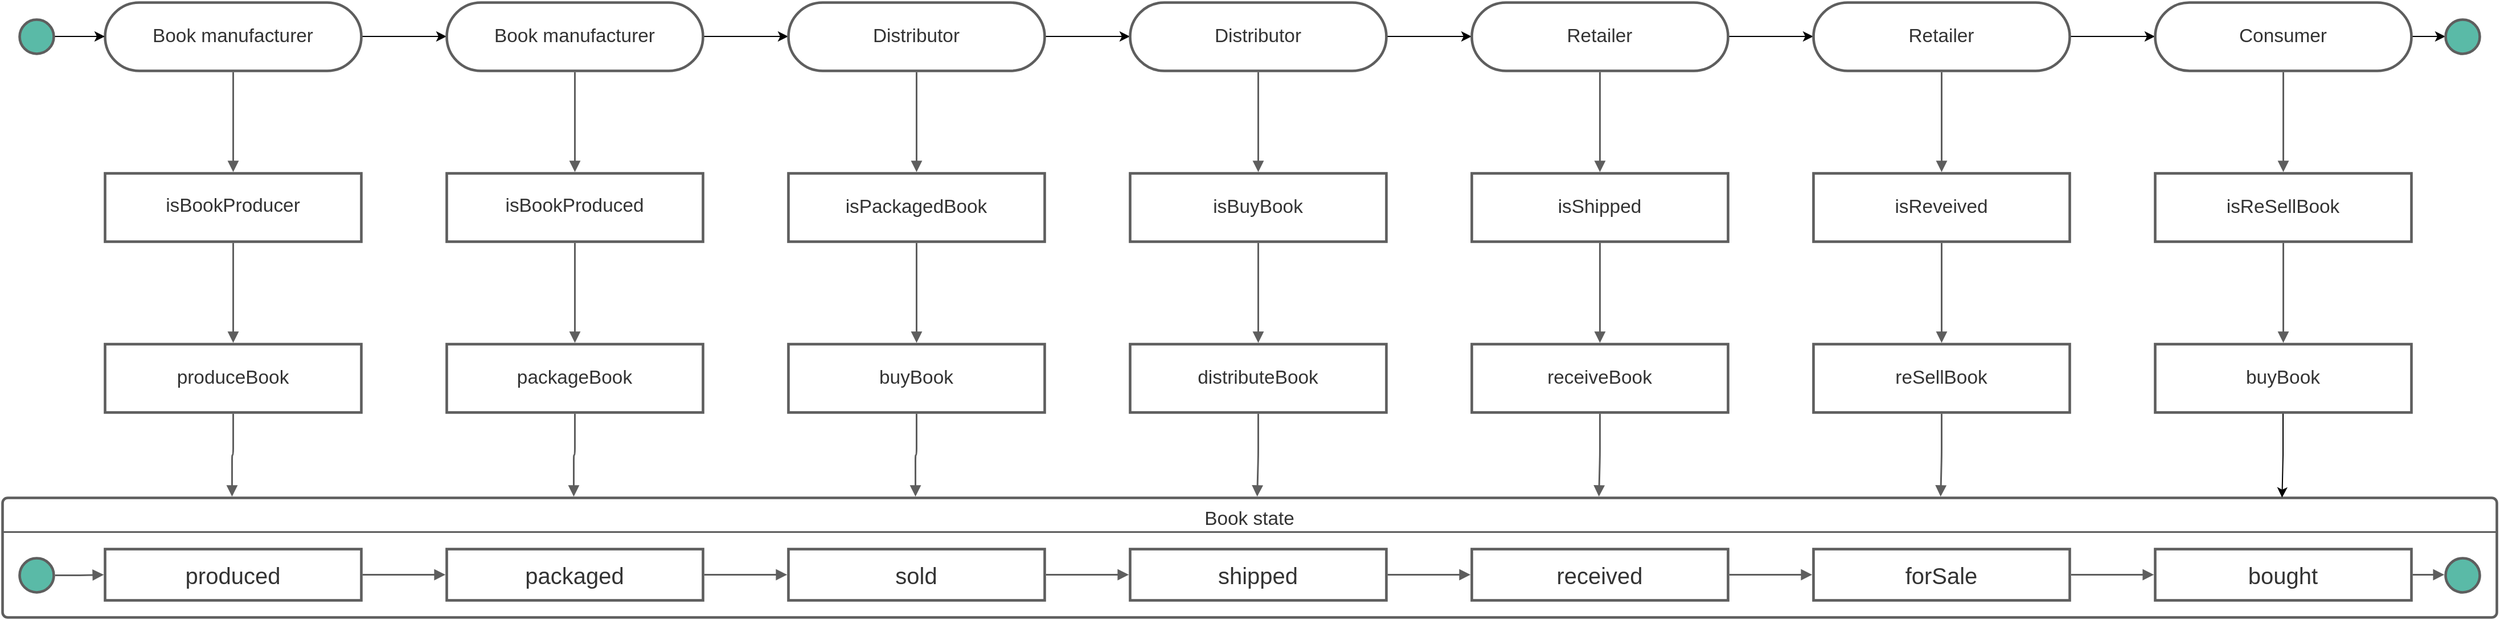 <mxfile version="14.7.1" type="github">
  <diagram id="FWmEzyCMY0fZnYfXGYok" name="Page-1">
    <mxGraphModel dx="1395" dy="818" grid="1" gridSize="10" guides="1" tooltips="1" connect="1" arrows="1" fold="1" page="1" pageScale="1" pageWidth="827" pageHeight="1169" math="0" shadow="0">
      <root>
        <mxCell id="0" />
        <mxCell id="1" parent="0" />
        <UserObject label="Book state" lucidchartObjectId="K5jGwXMO4PvO" id="boAEdE-JccPj-txA5l18-1">
          <mxCell style="html=1;overflow=block;blockSpacing=1;whiteSpace=wrap;;whiteSpace=wrap;fontSize=16.7;fontColor=#333333;spacing=9;verticalAlign=top;strokeColor=#5e5e5e;strokeOpacity=100;rounded=1;absoluteArcSize=1;arcSize=9;strokeWidth=2.3;" vertex="1" parent="1">
            <mxGeometry x="60" y="750" width="2190" height="105" as="geometry" />
          </mxCell>
        </UserObject>
        <UserObject label="" lucidchartObjectId="m_jGvNMekhGt" id="boAEdE-JccPj-txA5l18-2">
          <mxCell style="html=1;overflow=block;blockSpacing=1;whiteSpace=wrap;ellipse;whiteSpace=wrap;fontSize=13;spacing=3.8;strokeColor=#5e5e5e;strokeOpacity=100;fillOpacity=100;rounded=1;absoluteArcSize=1;arcSize=9;fillColor=#5abaa7;strokeWidth=2.3;" vertex="1" parent="1">
            <mxGeometry x="75" y="803" width="30" height="30" as="geometry" />
          </mxCell>
        </UserObject>
        <UserObject label="produced" lucidchartObjectId="J.jGgnj9rV2N" id="boAEdE-JccPj-txA5l18-3">
          <mxCell style="html=1;overflow=block;blockSpacing=1;whiteSpace=wrap;;whiteSpace=wrap;fontSize=20;fontColor=#333333;spacing=9;strokeColor=#5e5e5e;strokeOpacity=100;strokeWidth=2.3;" vertex="1" parent="1">
            <mxGeometry x="150" y="795" width="225" height="45" as="geometry" />
          </mxCell>
        </UserObject>
        <UserObject label="&lt;div style=&quot;display: flex; justify-content: center; text-align: center; align-items: baseline; font-size: 0; line-height: 1.25;margin-top: -2px;&quot;&gt;&lt;span&gt;&lt;span style=&quot;font-size:16.7px;color:#333333;&quot;&gt;isBookProducer&lt;/span&gt;&lt;span style=&quot;font-size:16px;color:#000000;&quot;&gt; &lt;/span&gt;&lt;/span&gt;&lt;/div&gt;" lucidchartObjectId="hnkGeGnWvnpG" id="boAEdE-JccPj-txA5l18-4">
          <mxCell style="html=1;overflow=block;blockSpacing=1;whiteSpace=wrap;;whiteSpace=wrap;fontSize=13;spacing=9;strokeColor=#5e5e5e;strokeOpacity=100;strokeWidth=2.3;" vertex="1" parent="1">
            <mxGeometry x="150" y="465" width="225" height="60" as="geometry" />
          </mxCell>
        </UserObject>
        <mxCell id="boAEdE-JccPj-txA5l18-62" style="edgeStyle=orthogonalEdgeStyle;rounded=0;orthogonalLoop=1;jettySize=auto;html=1;exitX=1;exitY=0.5;exitDx=0;exitDy=0;entryX=0;entryY=0.5;entryDx=0;entryDy=0;" edge="1" parent="1" source="boAEdE-JccPj-txA5l18-5" target="boAEdE-JccPj-txA5l18-10">
          <mxGeometry relative="1" as="geometry" />
        </mxCell>
        <UserObject label="Book manufacturer" lucidchartObjectId="nokGZNp9Nwds" id="boAEdE-JccPj-txA5l18-5">
          <mxCell style="html=1;overflow=block;blockSpacing=1;whiteSpace=wrap;rounded=1;arcSize=50;whiteSpace=wrap;fontSize=16.7;fontColor=#333333;spacing=3.8;strokeColor=#5e5e5e;strokeOpacity=100;strokeWidth=2.3;" vertex="1" parent="1">
            <mxGeometry x="150" y="315" width="225" height="60" as="geometry" />
          </mxCell>
        </UserObject>
        <UserObject label="produceBook" lucidchartObjectId="HukGbOzkqn.p" id="boAEdE-JccPj-txA5l18-6">
          <mxCell style="html=1;overflow=block;blockSpacing=1;whiteSpace=wrap;;whiteSpace=wrap;fontSize=16.7;fontColor=#333333;spacing=9;strokeColor=#5e5e5e;strokeOpacity=100;strokeWidth=2.3;" vertex="1" parent="1">
            <mxGeometry x="150" y="615" width="225" height="60" as="geometry" />
          </mxCell>
        </UserObject>
        <UserObject label="packaged" lucidchartObjectId="LwkGQvIahvyO" id="boAEdE-JccPj-txA5l18-7">
          <mxCell style="html=1;overflow=block;blockSpacing=1;whiteSpace=wrap;;whiteSpace=wrap;fontSize=20;fontColor=#333333;spacing=9;strokeColor=#5e5e5e;strokeOpacity=100;strokeWidth=2.3;" vertex="1" parent="1">
            <mxGeometry x="450" y="795" width="225" height="45" as="geometry" />
          </mxCell>
        </UserObject>
        <UserObject label="sold" lucidchartObjectId="JxkGKpGmBGLL" id="boAEdE-JccPj-txA5l18-8">
          <mxCell style="html=1;overflow=block;blockSpacing=1;whiteSpace=wrap;;whiteSpace=wrap;fontSize=20;fontColor=#333333;spacing=9;strokeColor=#5e5e5e;strokeOpacity=100;strokeWidth=2.3;" vertex="1" parent="1">
            <mxGeometry x="750" y="795" width="225" height="45" as="geometry" />
          </mxCell>
        </UserObject>
        <UserObject label="shipped" lucidchartObjectId="JxkGT6dxR3fS" id="boAEdE-JccPj-txA5l18-9">
          <mxCell style="html=1;overflow=block;blockSpacing=1;whiteSpace=wrap;;whiteSpace=wrap;fontSize=20;fontColor=#333333;spacing=9;strokeColor=#5e5e5e;strokeOpacity=100;strokeWidth=2.3;" vertex="1" parent="1">
            <mxGeometry x="1050" y="795" width="225" height="45" as="geometry" />
          </mxCell>
        </UserObject>
        <mxCell id="boAEdE-JccPj-txA5l18-63" style="edgeStyle=orthogonalEdgeStyle;rounded=0;orthogonalLoop=1;jettySize=auto;html=1;exitX=1;exitY=0.5;exitDx=0;exitDy=0;entryX=0;entryY=0.5;entryDx=0;entryDy=0;" edge="1" parent="1" source="boAEdE-JccPj-txA5l18-10" target="boAEdE-JccPj-txA5l18-13">
          <mxGeometry relative="1" as="geometry" />
        </mxCell>
        <UserObject label="Book manufacturer" lucidchartObjectId="zzkGGUcRtrgm" id="boAEdE-JccPj-txA5l18-10">
          <mxCell style="html=1;overflow=block;blockSpacing=1;whiteSpace=wrap;rounded=1;arcSize=50;whiteSpace=wrap;fontSize=16.7;fontColor=#333333;spacing=3.8;strokeColor=#5e5e5e;strokeOpacity=100;strokeWidth=2.3;" vertex="1" parent="1">
            <mxGeometry x="450" y="315" width="225" height="60" as="geometry" />
          </mxCell>
        </UserObject>
        <UserObject label="&lt;div style=&quot;display: flex; justify-content: center; text-align: center; align-items: baseline; font-size: 0; line-height: 1.25;margin-top: -2px;&quot;&gt;&lt;span&gt;&lt;span style=&quot;font-size:16.7px;color:#333333;&quot;&gt;isBookProduced&lt;/span&gt;&lt;span style=&quot;font-size:16px;color:#000000;&quot;&gt; &lt;/span&gt;&lt;/span&gt;&lt;/div&gt;" lucidchartObjectId="GzkG28VP0RqX" id="boAEdE-JccPj-txA5l18-11">
          <mxCell style="html=1;overflow=block;blockSpacing=1;whiteSpace=wrap;;whiteSpace=wrap;fontSize=13;spacing=9;strokeColor=#5e5e5e;strokeOpacity=100;strokeWidth=2.3;" vertex="1" parent="1">
            <mxGeometry x="450" y="465" width="225" height="60" as="geometry" />
          </mxCell>
        </UserObject>
        <UserObject label="packageBook" lucidchartObjectId="3zkGmV~wDMCv" id="boAEdE-JccPj-txA5l18-12">
          <mxCell style="html=1;overflow=block;blockSpacing=1;whiteSpace=wrap;;whiteSpace=wrap;fontSize=16.7;fontColor=#333333;spacing=9;strokeColor=#5e5e5e;strokeOpacity=100;strokeWidth=2.3;" vertex="1" parent="1">
            <mxGeometry x="450" y="615" width="225" height="60" as="geometry" />
          </mxCell>
        </UserObject>
        <mxCell id="boAEdE-JccPj-txA5l18-64" style="edgeStyle=orthogonalEdgeStyle;rounded=0;orthogonalLoop=1;jettySize=auto;html=1;exitX=1;exitY=0.5;exitDx=0;exitDy=0;entryX=0;entryY=0.5;entryDx=0;entryDy=0;" edge="1" parent="1" source="boAEdE-JccPj-txA5l18-13" target="boAEdE-JccPj-txA5l18-16">
          <mxGeometry relative="1" as="geometry" />
        </mxCell>
        <UserObject label="Distributor" lucidchartObjectId="LDkGfhJtmkru" id="boAEdE-JccPj-txA5l18-13">
          <mxCell style="html=1;overflow=block;blockSpacing=1;whiteSpace=wrap;rounded=1;arcSize=50;whiteSpace=wrap;fontSize=16.7;fontColor=#333333;spacing=3.8;strokeColor=#5e5e5e;strokeOpacity=100;strokeWidth=2.3;" vertex="1" parent="1">
            <mxGeometry x="750" y="315" width="225" height="60" as="geometry" />
          </mxCell>
        </UserObject>
        <UserObject label="isPackagedBook" lucidchartObjectId="SDkGQAa3ZeP_" id="boAEdE-JccPj-txA5l18-14">
          <mxCell style="html=1;overflow=block;blockSpacing=1;whiteSpace=wrap;;whiteSpace=wrap;fontSize=16.7;fontColor=#333333;spacing=9;strokeColor=#5e5e5e;strokeOpacity=100;strokeWidth=2.3;" vertex="1" parent="1">
            <mxGeometry x="750" y="465" width="225" height="60" as="geometry" />
          </mxCell>
        </UserObject>
        <UserObject label="buyBook" lucidchartObjectId="YDkGu.NrcutJ" id="boAEdE-JccPj-txA5l18-15">
          <mxCell style="html=1;overflow=block;blockSpacing=1;whiteSpace=wrap;;whiteSpace=wrap;fontSize=16.7;fontColor=#333333;spacing=9;strokeColor=#5e5e5e;strokeOpacity=100;strokeWidth=2.3;" vertex="1" parent="1">
            <mxGeometry x="750" y="615" width="225" height="60" as="geometry" />
          </mxCell>
        </UserObject>
        <mxCell id="boAEdE-JccPj-txA5l18-65" style="edgeStyle=orthogonalEdgeStyle;rounded=0;orthogonalLoop=1;jettySize=auto;html=1;exitX=1;exitY=0.5;exitDx=0;exitDy=0;entryX=0;entryY=0.5;entryDx=0;entryDy=0;" edge="1" parent="1" source="boAEdE-JccPj-txA5l18-16" target="boAEdE-JccPj-txA5l18-19">
          <mxGeometry relative="1" as="geometry" />
        </mxCell>
        <UserObject label="Distributor" lucidchartObjectId="1FkGGZvb29RJ" id="boAEdE-JccPj-txA5l18-16">
          <mxCell style="html=1;overflow=block;blockSpacing=1;whiteSpace=wrap;rounded=1;arcSize=50;whiteSpace=wrap;fontSize=16.7;fontColor=#333333;spacing=3.8;strokeColor=#5e5e5e;strokeOpacity=100;strokeWidth=2.3;" vertex="1" parent="1">
            <mxGeometry x="1050" y="315" width="225" height="60" as="geometry" />
          </mxCell>
        </UserObject>
        <UserObject label="isBuyBook" lucidchartObjectId="~FkGUbTTgxlm" id="boAEdE-JccPj-txA5l18-17">
          <mxCell style="html=1;overflow=block;blockSpacing=1;whiteSpace=wrap;;whiteSpace=wrap;fontSize=16.7;fontColor=#333333;spacing=9;strokeColor=#5e5e5e;strokeOpacity=100;strokeWidth=2.3;" vertex="1" parent="1">
            <mxGeometry x="1050" y="465" width="225" height="60" as="geometry" />
          </mxCell>
        </UserObject>
        <UserObject label="distributeBook" lucidchartObjectId="fGkGsTFqHhkf" id="boAEdE-JccPj-txA5l18-18">
          <mxCell style="html=1;overflow=block;blockSpacing=1;whiteSpace=wrap;;whiteSpace=wrap;fontSize=16.7;fontColor=#333333;spacing=9;strokeColor=#5e5e5e;strokeOpacity=100;strokeWidth=2.3;" vertex="1" parent="1">
            <mxGeometry x="1050" y="615" width="225" height="60" as="geometry" />
          </mxCell>
        </UserObject>
        <mxCell id="boAEdE-JccPj-txA5l18-66" style="edgeStyle=orthogonalEdgeStyle;rounded=0;orthogonalLoop=1;jettySize=auto;html=1;exitX=1;exitY=0.5;exitDx=0;exitDy=0;entryX=0;entryY=0.5;entryDx=0;entryDy=0;" edge="1" parent="1" source="boAEdE-JccPj-txA5l18-19" target="boAEdE-JccPj-txA5l18-23">
          <mxGeometry relative="1" as="geometry" />
        </mxCell>
        <UserObject label="Retailer" lucidchartObjectId="7PkGmHpAB.Fg" id="boAEdE-JccPj-txA5l18-19">
          <mxCell style="html=1;overflow=block;blockSpacing=1;whiteSpace=wrap;rounded=1;arcSize=50;whiteSpace=wrap;fontSize=16.7;fontColor=#333333;spacing=3.8;strokeColor=#5e5e5e;strokeOpacity=100;strokeWidth=2.3;" vertex="1" parent="1">
            <mxGeometry x="1350" y="315" width="225" height="60" as="geometry" />
          </mxCell>
        </UserObject>
        <UserObject label="isShipped" lucidchartObjectId="cQkGAUqeMtah" id="boAEdE-JccPj-txA5l18-20">
          <mxCell style="html=1;overflow=block;blockSpacing=1;whiteSpace=wrap;;whiteSpace=wrap;fontSize=16.7;fontColor=#333333;spacing=9;strokeColor=#5e5e5e;strokeOpacity=100;strokeWidth=2.3;" vertex="1" parent="1">
            <mxGeometry x="1350" y="465" width="225" height="60" as="geometry" />
          </mxCell>
        </UserObject>
        <UserObject label="receiveBook" lucidchartObjectId="mQkGL~SFRMbT" id="boAEdE-JccPj-txA5l18-21">
          <mxCell style="html=1;overflow=block;blockSpacing=1;whiteSpace=wrap;;whiteSpace=wrap;fontSize=16.7;fontColor=#333333;spacing=9;strokeColor=#5e5e5e;strokeOpacity=100;strokeWidth=2.3;" vertex="1" parent="1">
            <mxGeometry x="1350" y="615" width="225" height="60" as="geometry" />
          </mxCell>
        </UserObject>
        <UserObject label="received" lucidchartObjectId="0SkGHF3_5-p5" id="boAEdE-JccPj-txA5l18-22">
          <mxCell style="html=1;overflow=block;blockSpacing=1;whiteSpace=wrap;;whiteSpace=wrap;fontSize=20;fontColor=#333333;spacing=9;strokeColor=#5e5e5e;strokeOpacity=100;strokeWidth=2.3;" vertex="1" parent="1">
            <mxGeometry x="1350" y="795" width="225" height="45" as="geometry" />
          </mxCell>
        </UserObject>
        <mxCell id="boAEdE-JccPj-txA5l18-67" style="edgeStyle=orthogonalEdgeStyle;rounded=0;orthogonalLoop=1;jettySize=auto;html=1;exitX=1;exitY=0.5;exitDx=0;exitDy=0;" edge="1" parent="1" source="boAEdE-JccPj-txA5l18-23" target="boAEdE-JccPj-txA5l18-27">
          <mxGeometry relative="1" as="geometry" />
        </mxCell>
        <UserObject label="Retailer" lucidchartObjectId="dTkGkxTyDWF3" id="boAEdE-JccPj-txA5l18-23">
          <mxCell style="html=1;overflow=block;blockSpacing=1;whiteSpace=wrap;rounded=1;arcSize=50;whiteSpace=wrap;fontSize=16.7;fontColor=#333333;spacing=3.8;strokeColor=#5e5e5e;strokeOpacity=100;strokeWidth=2.3;" vertex="1" parent="1">
            <mxGeometry x="1650" y="315" width="225" height="60" as="geometry" />
          </mxCell>
        </UserObject>
        <UserObject label="isReveived" lucidchartObjectId="mTkGBo1grKrR" id="boAEdE-JccPj-txA5l18-24">
          <mxCell style="html=1;overflow=block;blockSpacing=1;whiteSpace=wrap;;whiteSpace=wrap;fontSize=16.7;fontColor=#333333;spacing=9;strokeColor=#5e5e5e;strokeOpacity=100;strokeWidth=2.3;" vertex="1" parent="1">
            <mxGeometry x="1650" y="465" width="225" height="60" as="geometry" />
          </mxCell>
        </UserObject>
        <UserObject label="reSellBook" lucidchartObjectId="sTkGGaxIbDlq" id="boAEdE-JccPj-txA5l18-25">
          <mxCell style="html=1;overflow=block;blockSpacing=1;whiteSpace=wrap;;whiteSpace=wrap;fontSize=16.7;fontColor=#333333;spacing=9;strokeColor=#5e5e5e;strokeOpacity=100;strokeWidth=2.3;" vertex="1" parent="1">
            <mxGeometry x="1650" y="615" width="225" height="60" as="geometry" />
          </mxCell>
        </UserObject>
        <UserObject label="forSale" lucidchartObjectId="gUkG7x81dW5B" id="boAEdE-JccPj-txA5l18-26">
          <mxCell style="html=1;overflow=block;blockSpacing=1;whiteSpace=wrap;;whiteSpace=wrap;fontSize=20;fontColor=#333333;spacing=9;strokeColor=#5e5e5e;strokeOpacity=100;strokeWidth=2.3;" vertex="1" parent="1">
            <mxGeometry x="1650" y="795" width="225" height="45" as="geometry" />
          </mxCell>
        </UserObject>
        <mxCell id="boAEdE-JccPj-txA5l18-72" style="edgeStyle=orthogonalEdgeStyle;rounded=0;orthogonalLoop=1;jettySize=auto;html=1;exitX=1;exitY=0.5;exitDx=0;exitDy=0;entryX=0;entryY=0.5;entryDx=0;entryDy=0;" edge="1" parent="1" source="boAEdE-JccPj-txA5l18-27" target="boAEdE-JccPj-txA5l18-68">
          <mxGeometry relative="1" as="geometry" />
        </mxCell>
        <UserObject label="Consumer" lucidchartObjectId="zUkGonk0Nwfm" id="boAEdE-JccPj-txA5l18-27">
          <mxCell style="html=1;overflow=block;blockSpacing=1;whiteSpace=wrap;rounded=1;arcSize=50;whiteSpace=wrap;fontSize=16.7;fontColor=#333333;spacing=3.8;strokeColor=#5e5e5e;strokeOpacity=100;strokeWidth=2.3;" vertex="1" parent="1">
            <mxGeometry x="1950" y="315" width="225" height="60" as="geometry" />
          </mxCell>
        </UserObject>
        <UserObject label="isReSellBook" lucidchartObjectId="XUkGIhN523T." id="boAEdE-JccPj-txA5l18-28">
          <mxCell style="html=1;overflow=block;blockSpacing=1;whiteSpace=wrap;;whiteSpace=wrap;fontSize=16.7;fontColor=#333333;spacing=9;strokeColor=#5e5e5e;strokeOpacity=100;strokeWidth=2.3;" vertex="1" parent="1">
            <mxGeometry x="1950" y="465" width="225" height="60" as="geometry" />
          </mxCell>
        </UserObject>
        <mxCell id="boAEdE-JccPj-txA5l18-61" style="edgeStyle=orthogonalEdgeStyle;rounded=0;orthogonalLoop=1;jettySize=auto;html=1;exitX=0.5;exitY=1;exitDx=0;exitDy=0;entryX=0.914;entryY=0;entryDx=0;entryDy=0;entryPerimeter=0;" edge="1" parent="1" source="boAEdE-JccPj-txA5l18-29" target="boAEdE-JccPj-txA5l18-1">
          <mxGeometry relative="1" as="geometry" />
        </mxCell>
        <UserObject label="buyBook" lucidchartObjectId="cVkGdWpmWSbm" id="boAEdE-JccPj-txA5l18-29">
          <mxCell style="html=1;overflow=block;blockSpacing=1;whiteSpace=wrap;;whiteSpace=wrap;fontSize=16.7;fontColor=#333333;spacing=9;strokeColor=#5e5e5e;strokeOpacity=100;strokeWidth=2.3;" vertex="1" parent="1">
            <mxGeometry x="1950" y="615" width="225" height="60" as="geometry" />
          </mxCell>
        </UserObject>
        <UserObject label="bought" lucidchartObjectId="DVkGpJlA8Y~N" id="boAEdE-JccPj-txA5l18-30">
          <mxCell style="html=1;overflow=block;blockSpacing=1;whiteSpace=wrap;;whiteSpace=wrap;fontSize=20;fontColor=#333333;spacing=9;strokeColor=#5e5e5e;strokeOpacity=100;strokeWidth=2.3;" vertex="1" parent="1">
            <mxGeometry x="1950" y="795" width="225" height="45" as="geometry" />
          </mxCell>
        </UserObject>
        <UserObject label="" lucidchartObjectId="wZkG7~QJWdC1" id="boAEdE-JccPj-txA5l18-31">
          <mxCell style="html=1;jettySize=18;whiteSpace=wrap;fontSize=13;strokeColor=#5E5E5E;strokeWidth=1.5;rounded=1;arcSize=12;edgeStyle=orthogonalEdgeStyle;startArrow=none;;endArrow=none;;" edge="1" parent="1">
            <mxGeometry width="100" height="100" relative="1" as="geometry">
              <Array as="points" />
              <mxPoint x="60" y="780" as="sourcePoint" />
              <mxPoint x="2250" y="780" as="targetPoint" />
            </mxGeometry>
          </mxCell>
        </UserObject>
        <UserObject label="" lucidchartObjectId="P1kGtF7qz-MM" id="boAEdE-JccPj-txA5l18-32">
          <mxCell style="html=1;jettySize=18;whiteSpace=wrap;fontSize=13;strokeColor=#5E5E5E;strokeWidth=1.5;rounded=1;arcSize=12;edgeStyle=orthogonalEdgeStyle;startArrow=none;;endArrow=block;endFill=1;;exitX=0.5;exitY=1.019;exitPerimeter=0;entryX=0.5;entryY=-0.019;entryPerimeter=0;" edge="1" parent="1" source="boAEdE-JccPj-txA5l18-5" target="boAEdE-JccPj-txA5l18-4">
            <mxGeometry width="100" height="100" relative="1" as="geometry">
              <Array as="points" />
            </mxGeometry>
          </mxCell>
        </UserObject>
        <UserObject label="" lucidchartObjectId="U1kGns3BGdz8" id="boAEdE-JccPj-txA5l18-33">
          <mxCell style="html=1;jettySize=18;whiteSpace=wrap;fontSize=13;strokeColor=#5E5E5E;strokeWidth=1.5;rounded=1;arcSize=12;edgeStyle=orthogonalEdgeStyle;startArrow=none;;endArrow=block;endFill=1;;exitX=0.5;exitY=1.019;exitPerimeter=0;entryX=0.5;entryY=-0.019;entryPerimeter=0;" edge="1" parent="1" source="boAEdE-JccPj-txA5l18-10" target="boAEdE-JccPj-txA5l18-11">
            <mxGeometry width="100" height="100" relative="1" as="geometry">
              <Array as="points" />
            </mxGeometry>
          </mxCell>
        </UserObject>
        <UserObject label="" lucidchartObjectId="X1kG~EM80sjj" id="boAEdE-JccPj-txA5l18-34">
          <mxCell style="html=1;jettySize=18;whiteSpace=wrap;fontSize=13;strokeColor=#5E5E5E;strokeWidth=1.5;rounded=1;arcSize=12;edgeStyle=orthogonalEdgeStyle;startArrow=none;;endArrow=block;endFill=1;;exitX=0.5;exitY=1.019;exitPerimeter=0;entryX=0.5;entryY=-0.019;entryPerimeter=0;" edge="1" parent="1" source="boAEdE-JccPj-txA5l18-11" target="boAEdE-JccPj-txA5l18-12">
            <mxGeometry width="100" height="100" relative="1" as="geometry">
              <Array as="points" />
            </mxGeometry>
          </mxCell>
        </UserObject>
        <UserObject label="" lucidchartObjectId="61kG4DpsvL~b" id="boAEdE-JccPj-txA5l18-35">
          <mxCell style="html=1;jettySize=18;whiteSpace=wrap;fontSize=13;strokeColor=#5E5E5E;strokeWidth=1.5;rounded=1;arcSize=12;edgeStyle=orthogonalEdgeStyle;startArrow=none;;endArrow=block;endFill=1;;exitX=0.5;exitY=1.019;exitPerimeter=0;entryX=0.5;entryY=-0.019;entryPerimeter=0;" edge="1" parent="1" source="boAEdE-JccPj-txA5l18-4" target="boAEdE-JccPj-txA5l18-6">
            <mxGeometry width="100" height="100" relative="1" as="geometry">
              <Array as="points" />
            </mxGeometry>
          </mxCell>
        </UserObject>
        <UserObject label="" lucidchartObjectId="d2kGjdUcIcqk" id="boAEdE-JccPj-txA5l18-36">
          <mxCell style="html=1;jettySize=18;whiteSpace=wrap;fontSize=13;strokeColor=#5E5E5E;strokeWidth=1.5;rounded=1;arcSize=12;edgeStyle=orthogonalEdgeStyle;startArrow=none;;endArrow=block;endFill=1;;exitX=0.5;exitY=1.019;exitPerimeter=0;entryX=0.092;entryY=-0.011;entryPerimeter=0;" edge="1" parent="1" source="boAEdE-JccPj-txA5l18-6" target="boAEdE-JccPj-txA5l18-1">
            <mxGeometry width="100" height="100" relative="1" as="geometry">
              <Array as="points" />
            </mxGeometry>
          </mxCell>
        </UserObject>
        <UserObject label="" lucidchartObjectId="f2kGPlLUlI21" id="boAEdE-JccPj-txA5l18-37">
          <mxCell style="html=1;jettySize=18;whiteSpace=wrap;fontSize=13;strokeColor=#5E5E5E;strokeWidth=1.5;rounded=1;arcSize=12;edgeStyle=orthogonalEdgeStyle;startArrow=none;;endArrow=block;endFill=1;;exitX=0.5;exitY=1.019;exitPerimeter=0;entryX=0.229;entryY=-0.011;entryPerimeter=0;" edge="1" parent="1" source="boAEdE-JccPj-txA5l18-12" target="boAEdE-JccPj-txA5l18-1">
            <mxGeometry width="100" height="100" relative="1" as="geometry">
              <Array as="points" />
            </mxGeometry>
          </mxCell>
        </UserObject>
        <UserObject label="" lucidchartObjectId="n2kG4a9bev_2" id="boAEdE-JccPj-txA5l18-38">
          <mxCell style="html=1;jettySize=18;whiteSpace=wrap;fontSize=13;strokeColor=#5E5E5E;strokeWidth=1.5;rounded=1;arcSize=12;edgeStyle=orthogonalEdgeStyle;startArrow=none;;endArrow=block;endFill=1;;exitX=1.038;exitY=0.5;exitPerimeter=0;entryX=-0.005;entryY=0.5;entryPerimeter=0;" edge="1" parent="1" source="boAEdE-JccPj-txA5l18-2" target="boAEdE-JccPj-txA5l18-3">
            <mxGeometry width="100" height="100" relative="1" as="geometry">
              <Array as="points" />
            </mxGeometry>
          </mxCell>
        </UserObject>
        <UserObject label="" lucidchartObjectId="o2kG-5qBKcXt" id="boAEdE-JccPj-txA5l18-39">
          <mxCell style="html=1;jettySize=18;whiteSpace=wrap;fontSize=13;strokeColor=#5E5E5E;strokeWidth=1.5;rounded=1;arcSize=12;edgeStyle=orthogonalEdgeStyle;startArrow=none;;endArrow=block;endFill=1;;exitX=1.005;exitY=0.5;exitPerimeter=0;entryX=-0.005;entryY=0.5;entryPerimeter=0;" edge="1" parent="1" source="boAEdE-JccPj-txA5l18-3" target="boAEdE-JccPj-txA5l18-7">
            <mxGeometry width="100" height="100" relative="1" as="geometry">
              <Array as="points" />
            </mxGeometry>
          </mxCell>
        </UserObject>
        <UserObject label="" lucidchartObjectId="v2kGaVpSI5ae" id="boAEdE-JccPj-txA5l18-40">
          <mxCell style="html=1;jettySize=18;whiteSpace=wrap;fontSize=13;strokeColor=#5E5E5E;strokeWidth=1.5;rounded=1;arcSize=12;edgeStyle=orthogonalEdgeStyle;startArrow=none;;endArrow=block;endFill=1;;exitX=1.005;exitY=0.5;exitPerimeter=0;entryX=-0.005;entryY=0.5;entryPerimeter=0;" edge="1" parent="1" source="boAEdE-JccPj-txA5l18-7" target="boAEdE-JccPj-txA5l18-8">
            <mxGeometry width="100" height="100" relative="1" as="geometry">
              <Array as="points" />
            </mxGeometry>
          </mxCell>
        </UserObject>
        <UserObject label="" lucidchartObjectId="F2kG1UbbdePB" id="boAEdE-JccPj-txA5l18-41">
          <mxCell style="html=1;jettySize=18;whiteSpace=wrap;fontSize=13;strokeColor=#5E5E5E;strokeWidth=1.5;rounded=1;arcSize=12;edgeStyle=orthogonalEdgeStyle;startArrow=none;;endArrow=block;endFill=1;;exitX=1.005;exitY=0.5;exitPerimeter=0;entryX=-0.005;entryY=0.5;entryPerimeter=0;" edge="1" parent="1" source="boAEdE-JccPj-txA5l18-8" target="boAEdE-JccPj-txA5l18-9">
            <mxGeometry width="100" height="100" relative="1" as="geometry">
              <Array as="points" />
            </mxGeometry>
          </mxCell>
        </UserObject>
        <UserObject label="" lucidchartObjectId="K2kGgyrKi0O6" id="boAEdE-JccPj-txA5l18-42">
          <mxCell style="html=1;jettySize=18;whiteSpace=wrap;fontSize=13;strokeColor=#5E5E5E;strokeWidth=1.5;rounded=1;arcSize=12;edgeStyle=orthogonalEdgeStyle;startArrow=none;;endArrow=block;endFill=1;;exitX=1.005;exitY=0.5;exitPerimeter=0;entryX=-0.005;entryY=0.5;entryPerimeter=0;" edge="1" parent="1" source="boAEdE-JccPj-txA5l18-9" target="boAEdE-JccPj-txA5l18-22">
            <mxGeometry width="100" height="100" relative="1" as="geometry">
              <Array as="points" />
            </mxGeometry>
          </mxCell>
        </UserObject>
        <UserObject label="" lucidchartObjectId="R2kGVui0AlYx" id="boAEdE-JccPj-txA5l18-43">
          <mxCell style="html=1;jettySize=18;whiteSpace=wrap;fontSize=13;strokeColor=#5E5E5E;strokeWidth=1.5;rounded=1;arcSize=12;edgeStyle=orthogonalEdgeStyle;startArrow=none;;endArrow=block;endFill=1;;exitX=1.005;exitY=0.5;exitPerimeter=0;entryX=-0.005;entryY=0.5;entryPerimeter=0;" edge="1" parent="1" source="boAEdE-JccPj-txA5l18-22" target="boAEdE-JccPj-txA5l18-26">
            <mxGeometry width="100" height="100" relative="1" as="geometry">
              <Array as="points" />
            </mxGeometry>
          </mxCell>
        </UserObject>
        <UserObject label="" lucidchartObjectId="Z2kGvVvN6~s5" id="boAEdE-JccPj-txA5l18-44">
          <mxCell style="html=1;jettySize=18;whiteSpace=wrap;fontSize=13;strokeColor=#5E5E5E;strokeWidth=1.5;rounded=1;arcSize=12;edgeStyle=orthogonalEdgeStyle;startArrow=none;;endArrow=block;endFill=1;;exitX=1.005;exitY=0.5;exitPerimeter=0;entryX=-0.005;entryY=0.5;entryPerimeter=0;" edge="1" parent="1" source="boAEdE-JccPj-txA5l18-26" target="boAEdE-JccPj-txA5l18-30">
            <mxGeometry width="100" height="100" relative="1" as="geometry">
              <Array as="points" />
            </mxGeometry>
          </mxCell>
        </UserObject>
        <UserObject label="" lucidchartObjectId=".2kGygr85KXQ" id="boAEdE-JccPj-txA5l18-45">
          <mxCell style="html=1;overflow=block;blockSpacing=1;whiteSpace=wrap;ellipse;whiteSpace=wrap;fontSize=13;spacing=3.8;strokeColor=#5e5e5e;strokeOpacity=100;fillOpacity=100;rounded=1;absoluteArcSize=1;arcSize=9;fillColor=#5abaa7;strokeWidth=2.3;" vertex="1" parent="1">
            <mxGeometry x="2205" y="803" width="30" height="30" as="geometry" />
          </mxCell>
        </UserObject>
        <UserObject label="" lucidchartObjectId="o3kGAjSBVho9" id="boAEdE-JccPj-txA5l18-46">
          <mxCell style="html=1;jettySize=18;whiteSpace=wrap;fontSize=13;strokeColor=#5E5E5E;strokeWidth=1.5;rounded=1;arcSize=12;edgeStyle=orthogonalEdgeStyle;startArrow=none;;endArrow=block;endFill=1;;exitX=1.005;exitY=0.5;exitPerimeter=0;entryX=-0.038;entryY=0.5;entryPerimeter=0;" edge="1" parent="1" source="boAEdE-JccPj-txA5l18-30" target="boAEdE-JccPj-txA5l18-45">
            <mxGeometry width="100" height="100" relative="1" as="geometry">
              <Array as="points" />
            </mxGeometry>
          </mxCell>
        </UserObject>
        <UserObject label="" lucidchartObjectId="R3kGfzm-5E6P" id="boAEdE-JccPj-txA5l18-47">
          <mxCell style="html=1;jettySize=18;whiteSpace=wrap;fontSize=13;strokeColor=#5E5E5E;strokeWidth=1.5;rounded=1;arcSize=12;edgeStyle=orthogonalEdgeStyle;startArrow=none;;endArrow=block;endFill=1;;exitX=0.5;exitY=1.019;exitPerimeter=0;entryX=0.5;entryY=-0.019;entryPerimeter=0;" edge="1" parent="1" source="boAEdE-JccPj-txA5l18-13" target="boAEdE-JccPj-txA5l18-14">
            <mxGeometry width="100" height="100" relative="1" as="geometry">
              <Array as="points" />
            </mxGeometry>
          </mxCell>
        </UserObject>
        <UserObject label="" lucidchartObjectId="T3kGYZ.a91Tm" id="boAEdE-JccPj-txA5l18-48">
          <mxCell style="html=1;jettySize=18;whiteSpace=wrap;fontSize=13;strokeColor=#5E5E5E;strokeWidth=1.5;rounded=1;arcSize=12;edgeStyle=orthogonalEdgeStyle;startArrow=none;;endArrow=block;endFill=1;;exitX=0.5;exitY=1.019;exitPerimeter=0;entryX=0.5;entryY=-0.019;entryPerimeter=0;" edge="1" parent="1" source="boAEdE-JccPj-txA5l18-14" target="boAEdE-JccPj-txA5l18-15">
            <mxGeometry width="100" height="100" relative="1" as="geometry">
              <Array as="points" />
            </mxGeometry>
          </mxCell>
        </UserObject>
        <UserObject label="" lucidchartObjectId="V3kGu4G_A.ox" id="boAEdE-JccPj-txA5l18-49">
          <mxCell style="html=1;jettySize=18;whiteSpace=wrap;fontSize=13;strokeColor=#5E5E5E;strokeWidth=1.5;rounded=1;arcSize=12;edgeStyle=orthogonalEdgeStyle;startArrow=none;;endArrow=block;endFill=1;;exitX=0.5;exitY=1.019;exitPerimeter=0;entryX=0.366;entryY=-0.011;entryPerimeter=0;" edge="1" parent="1" source="boAEdE-JccPj-txA5l18-15" target="boAEdE-JccPj-txA5l18-1">
            <mxGeometry width="100" height="100" relative="1" as="geometry">
              <Array as="points" />
            </mxGeometry>
          </mxCell>
        </UserObject>
        <UserObject label="" lucidchartObjectId="Z3kG-r39YWW6" id="boAEdE-JccPj-txA5l18-50">
          <mxCell style="html=1;jettySize=18;whiteSpace=wrap;fontSize=13;strokeColor=#5E5E5E;strokeWidth=1.5;rounded=1;arcSize=12;edgeStyle=orthogonalEdgeStyle;startArrow=none;;endArrow=block;endFill=1;;exitX=0.5;exitY=1.019;exitPerimeter=0;entryX=0.5;entryY=-0.019;entryPerimeter=0;" edge="1" parent="1" source="boAEdE-JccPj-txA5l18-16" target="boAEdE-JccPj-txA5l18-17">
            <mxGeometry width="100" height="100" relative="1" as="geometry">
              <Array as="points" />
            </mxGeometry>
          </mxCell>
        </UserObject>
        <UserObject label="" lucidchartObjectId="13kGscnAY7-e" id="boAEdE-JccPj-txA5l18-51">
          <mxCell style="html=1;jettySize=18;whiteSpace=wrap;fontSize=13;strokeColor=#5E5E5E;strokeWidth=1.5;rounded=1;arcSize=12;edgeStyle=orthogonalEdgeStyle;startArrow=none;;endArrow=block;endFill=1;;exitX=0.5;exitY=1.019;exitPerimeter=0;entryX=0.5;entryY=-0.019;entryPerimeter=0;" edge="1" parent="1" source="boAEdE-JccPj-txA5l18-17" target="boAEdE-JccPj-txA5l18-18">
            <mxGeometry width="100" height="100" relative="1" as="geometry">
              <Array as="points" />
            </mxGeometry>
          </mxCell>
        </UserObject>
        <UserObject label="" lucidchartObjectId="43kGg_VzYZHx" id="boAEdE-JccPj-txA5l18-52">
          <mxCell style="html=1;jettySize=18;whiteSpace=wrap;fontSize=13;strokeColor=#5E5E5E;strokeWidth=1.5;rounded=1;arcSize=12;edgeStyle=orthogonalEdgeStyle;startArrow=none;;endArrow=block;endFill=1;;exitX=0.5;exitY=1.019;exitPerimeter=0;entryX=0.503;entryY=-0.011;entryPerimeter=0;" edge="1" parent="1" source="boAEdE-JccPj-txA5l18-18" target="boAEdE-JccPj-txA5l18-1">
            <mxGeometry width="100" height="100" relative="1" as="geometry">
              <Array as="points" />
            </mxGeometry>
          </mxCell>
        </UserObject>
        <UserObject label="" lucidchartObjectId="_3kG8m5qsY0g" id="boAEdE-JccPj-txA5l18-53">
          <mxCell style="html=1;jettySize=18;whiteSpace=wrap;fontSize=13;strokeColor=#5E5E5E;strokeWidth=1.5;rounded=1;arcSize=12;edgeStyle=orthogonalEdgeStyle;startArrow=none;;endArrow=block;endFill=1;;exitX=0.5;exitY=1.019;exitPerimeter=0;entryX=0.5;entryY=-0.019;entryPerimeter=0;" edge="1" parent="1" source="boAEdE-JccPj-txA5l18-19" target="boAEdE-JccPj-txA5l18-20">
            <mxGeometry width="100" height="100" relative="1" as="geometry">
              <Array as="points" />
            </mxGeometry>
          </mxCell>
        </UserObject>
        <UserObject label="" lucidchartObjectId="a4kGOQuzwuN2" id="boAEdE-JccPj-txA5l18-54">
          <mxCell style="html=1;jettySize=18;whiteSpace=wrap;fontSize=13;strokeColor=#5E5E5E;strokeWidth=1.5;rounded=1;arcSize=12;edgeStyle=orthogonalEdgeStyle;startArrow=none;;endArrow=block;endFill=1;;exitX=0.5;exitY=1.019;exitPerimeter=0;entryX=0.5;entryY=-0.019;entryPerimeter=0;" edge="1" parent="1" source="boAEdE-JccPj-txA5l18-20" target="boAEdE-JccPj-txA5l18-21">
            <mxGeometry width="100" height="100" relative="1" as="geometry">
              <Array as="points" />
            </mxGeometry>
          </mxCell>
        </UserObject>
        <UserObject label="" lucidchartObjectId="i4kGISEIgPIY" id="boAEdE-JccPj-txA5l18-55">
          <mxCell style="html=1;jettySize=18;whiteSpace=wrap;fontSize=13;strokeColor=#5E5E5E;strokeWidth=1.5;rounded=1;arcSize=12;edgeStyle=orthogonalEdgeStyle;startArrow=none;;endArrow=block;endFill=1;;exitX=0.5;exitY=1.019;exitPerimeter=0;entryX=0.64;entryY=-0.011;entryPerimeter=0;" edge="1" parent="1" source="boAEdE-JccPj-txA5l18-21" target="boAEdE-JccPj-txA5l18-1">
            <mxGeometry width="100" height="100" relative="1" as="geometry">
              <Array as="points" />
            </mxGeometry>
          </mxCell>
        </UserObject>
        <UserObject label="" lucidchartObjectId="m4kGD6hczQn-" id="boAEdE-JccPj-txA5l18-56">
          <mxCell style="html=1;jettySize=18;whiteSpace=wrap;fontSize=13;strokeColor=#5E5E5E;strokeWidth=1.5;rounded=1;arcSize=12;edgeStyle=orthogonalEdgeStyle;startArrow=none;;endArrow=block;endFill=1;;exitX=0.5;exitY=1.019;exitPerimeter=0;entryX=0.5;entryY=-0.019;entryPerimeter=0;" edge="1" parent="1" source="boAEdE-JccPj-txA5l18-23" target="boAEdE-JccPj-txA5l18-24">
            <mxGeometry width="100" height="100" relative="1" as="geometry">
              <Array as="points" />
            </mxGeometry>
          </mxCell>
        </UserObject>
        <UserObject label="" lucidchartObjectId="q4kGAG-idYww" id="boAEdE-JccPj-txA5l18-57">
          <mxCell style="html=1;jettySize=18;whiteSpace=wrap;fontSize=13;strokeColor=#5E5E5E;strokeWidth=1.5;rounded=1;arcSize=12;edgeStyle=orthogonalEdgeStyle;startArrow=none;;endArrow=block;endFill=1;;exitX=0.5;exitY=1.019;exitPerimeter=0;entryX=0.5;entryY=-0.019;entryPerimeter=0;" edge="1" parent="1" source="boAEdE-JccPj-txA5l18-24" target="boAEdE-JccPj-txA5l18-25">
            <mxGeometry width="100" height="100" relative="1" as="geometry">
              <Array as="points" />
            </mxGeometry>
          </mxCell>
        </UserObject>
        <UserObject label="" lucidchartObjectId="s4kGOLofbKMc" id="boAEdE-JccPj-txA5l18-58">
          <mxCell style="html=1;jettySize=18;whiteSpace=wrap;fontSize=13;strokeColor=#5E5E5E;strokeWidth=1.5;rounded=1;arcSize=12;edgeStyle=orthogonalEdgeStyle;startArrow=none;;endArrow=block;endFill=1;;exitX=0.5;exitY=1.019;exitPerimeter=0;entryX=0.777;entryY=-0.011;entryPerimeter=0;" edge="1" parent="1" source="boAEdE-JccPj-txA5l18-25" target="boAEdE-JccPj-txA5l18-1">
            <mxGeometry width="100" height="100" relative="1" as="geometry">
              <Array as="points" />
            </mxGeometry>
          </mxCell>
        </UserObject>
        <UserObject label="" lucidchartObjectId="v4kGWiR.1XB1" id="boAEdE-JccPj-txA5l18-59">
          <mxCell style="html=1;jettySize=18;whiteSpace=wrap;fontSize=13;strokeColor=#5E5E5E;strokeWidth=1.5;rounded=1;arcSize=12;edgeStyle=orthogonalEdgeStyle;startArrow=none;;endArrow=block;endFill=1;;exitX=0.5;exitY=1.019;exitPerimeter=0;entryX=0.5;entryY=-0.019;entryPerimeter=0;" edge="1" parent="1" source="boAEdE-JccPj-txA5l18-27" target="boAEdE-JccPj-txA5l18-28">
            <mxGeometry width="100" height="100" relative="1" as="geometry">
              <Array as="points" />
            </mxGeometry>
          </mxCell>
        </UserObject>
        <UserObject label="" lucidchartObjectId="B4kGEpj9hnvU" id="boAEdE-JccPj-txA5l18-60">
          <mxCell style="html=1;jettySize=18;whiteSpace=wrap;fontSize=13;strokeColor=#5E5E5E;strokeWidth=1.5;rounded=1;arcSize=12;edgeStyle=orthogonalEdgeStyle;startArrow=none;;endArrow=block;endFill=1;;exitX=0.5;exitY=1.019;exitPerimeter=0;entryX=0.5;entryY=-0.019;entryPerimeter=0;" edge="1" parent="1" source="boAEdE-JccPj-txA5l18-28" target="boAEdE-JccPj-txA5l18-29">
            <mxGeometry width="100" height="100" relative="1" as="geometry">
              <Array as="points" />
            </mxGeometry>
          </mxCell>
        </UserObject>
        <UserObject label="" lucidchartObjectId=".2kGygr85KXQ" id="boAEdE-JccPj-txA5l18-68">
          <mxCell style="html=1;overflow=block;blockSpacing=1;whiteSpace=wrap;ellipse;whiteSpace=wrap;fontSize=13;spacing=3.8;strokeColor=#5e5e5e;strokeOpacity=100;fillOpacity=100;rounded=1;absoluteArcSize=1;arcSize=9;fillColor=#5abaa7;strokeWidth=2.3;" vertex="1" parent="1">
            <mxGeometry x="2205" y="330" width="30" height="30" as="geometry" />
          </mxCell>
        </UserObject>
        <mxCell id="boAEdE-JccPj-txA5l18-70" style="edgeStyle=orthogonalEdgeStyle;rounded=0;orthogonalLoop=1;jettySize=auto;html=1;exitX=1;exitY=0.5;exitDx=0;exitDy=0;" edge="1" parent="1" source="boAEdE-JccPj-txA5l18-69" target="boAEdE-JccPj-txA5l18-5">
          <mxGeometry relative="1" as="geometry" />
        </mxCell>
        <UserObject label="" lucidchartObjectId=".2kGygr85KXQ" id="boAEdE-JccPj-txA5l18-69">
          <mxCell style="html=1;overflow=block;blockSpacing=1;whiteSpace=wrap;ellipse;whiteSpace=wrap;fontSize=13;spacing=3.8;strokeColor=#5e5e5e;strokeOpacity=100;fillOpacity=100;rounded=1;absoluteArcSize=1;arcSize=9;fillColor=#5abaa7;strokeWidth=2.3;" vertex="1" parent="1">
            <mxGeometry x="75" y="330" width="30" height="30" as="geometry" />
          </mxCell>
        </UserObject>
      </root>
    </mxGraphModel>
  </diagram>
</mxfile>
